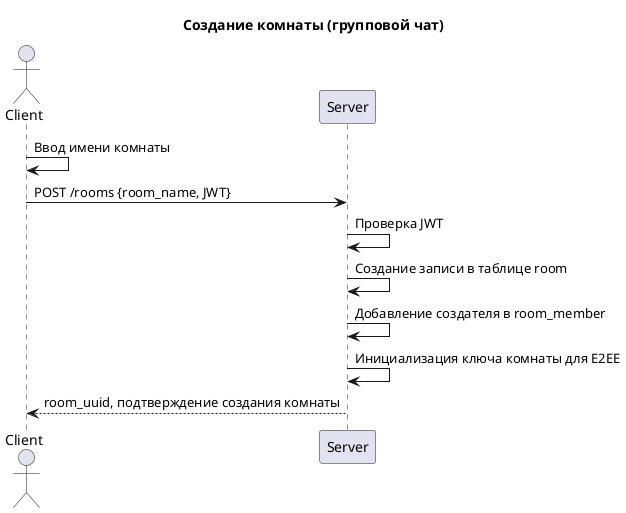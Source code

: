 @startuml
title Создание комнаты (групповой чат)

actor Client
participant Server

Client -> Client: Ввод имени комнаты

Client -> Server: POST /rooms {room_name, JWT}

Server -> Server: Проверка JWT
Server -> Server: Создание записи в таблице room
Server -> Server: Добавление создателя в room_member
Server -> Server: Инициализация ключа комнаты для E2EE

Server --> Client: room_uuid, подтверждение создания комнаты

@enduml
